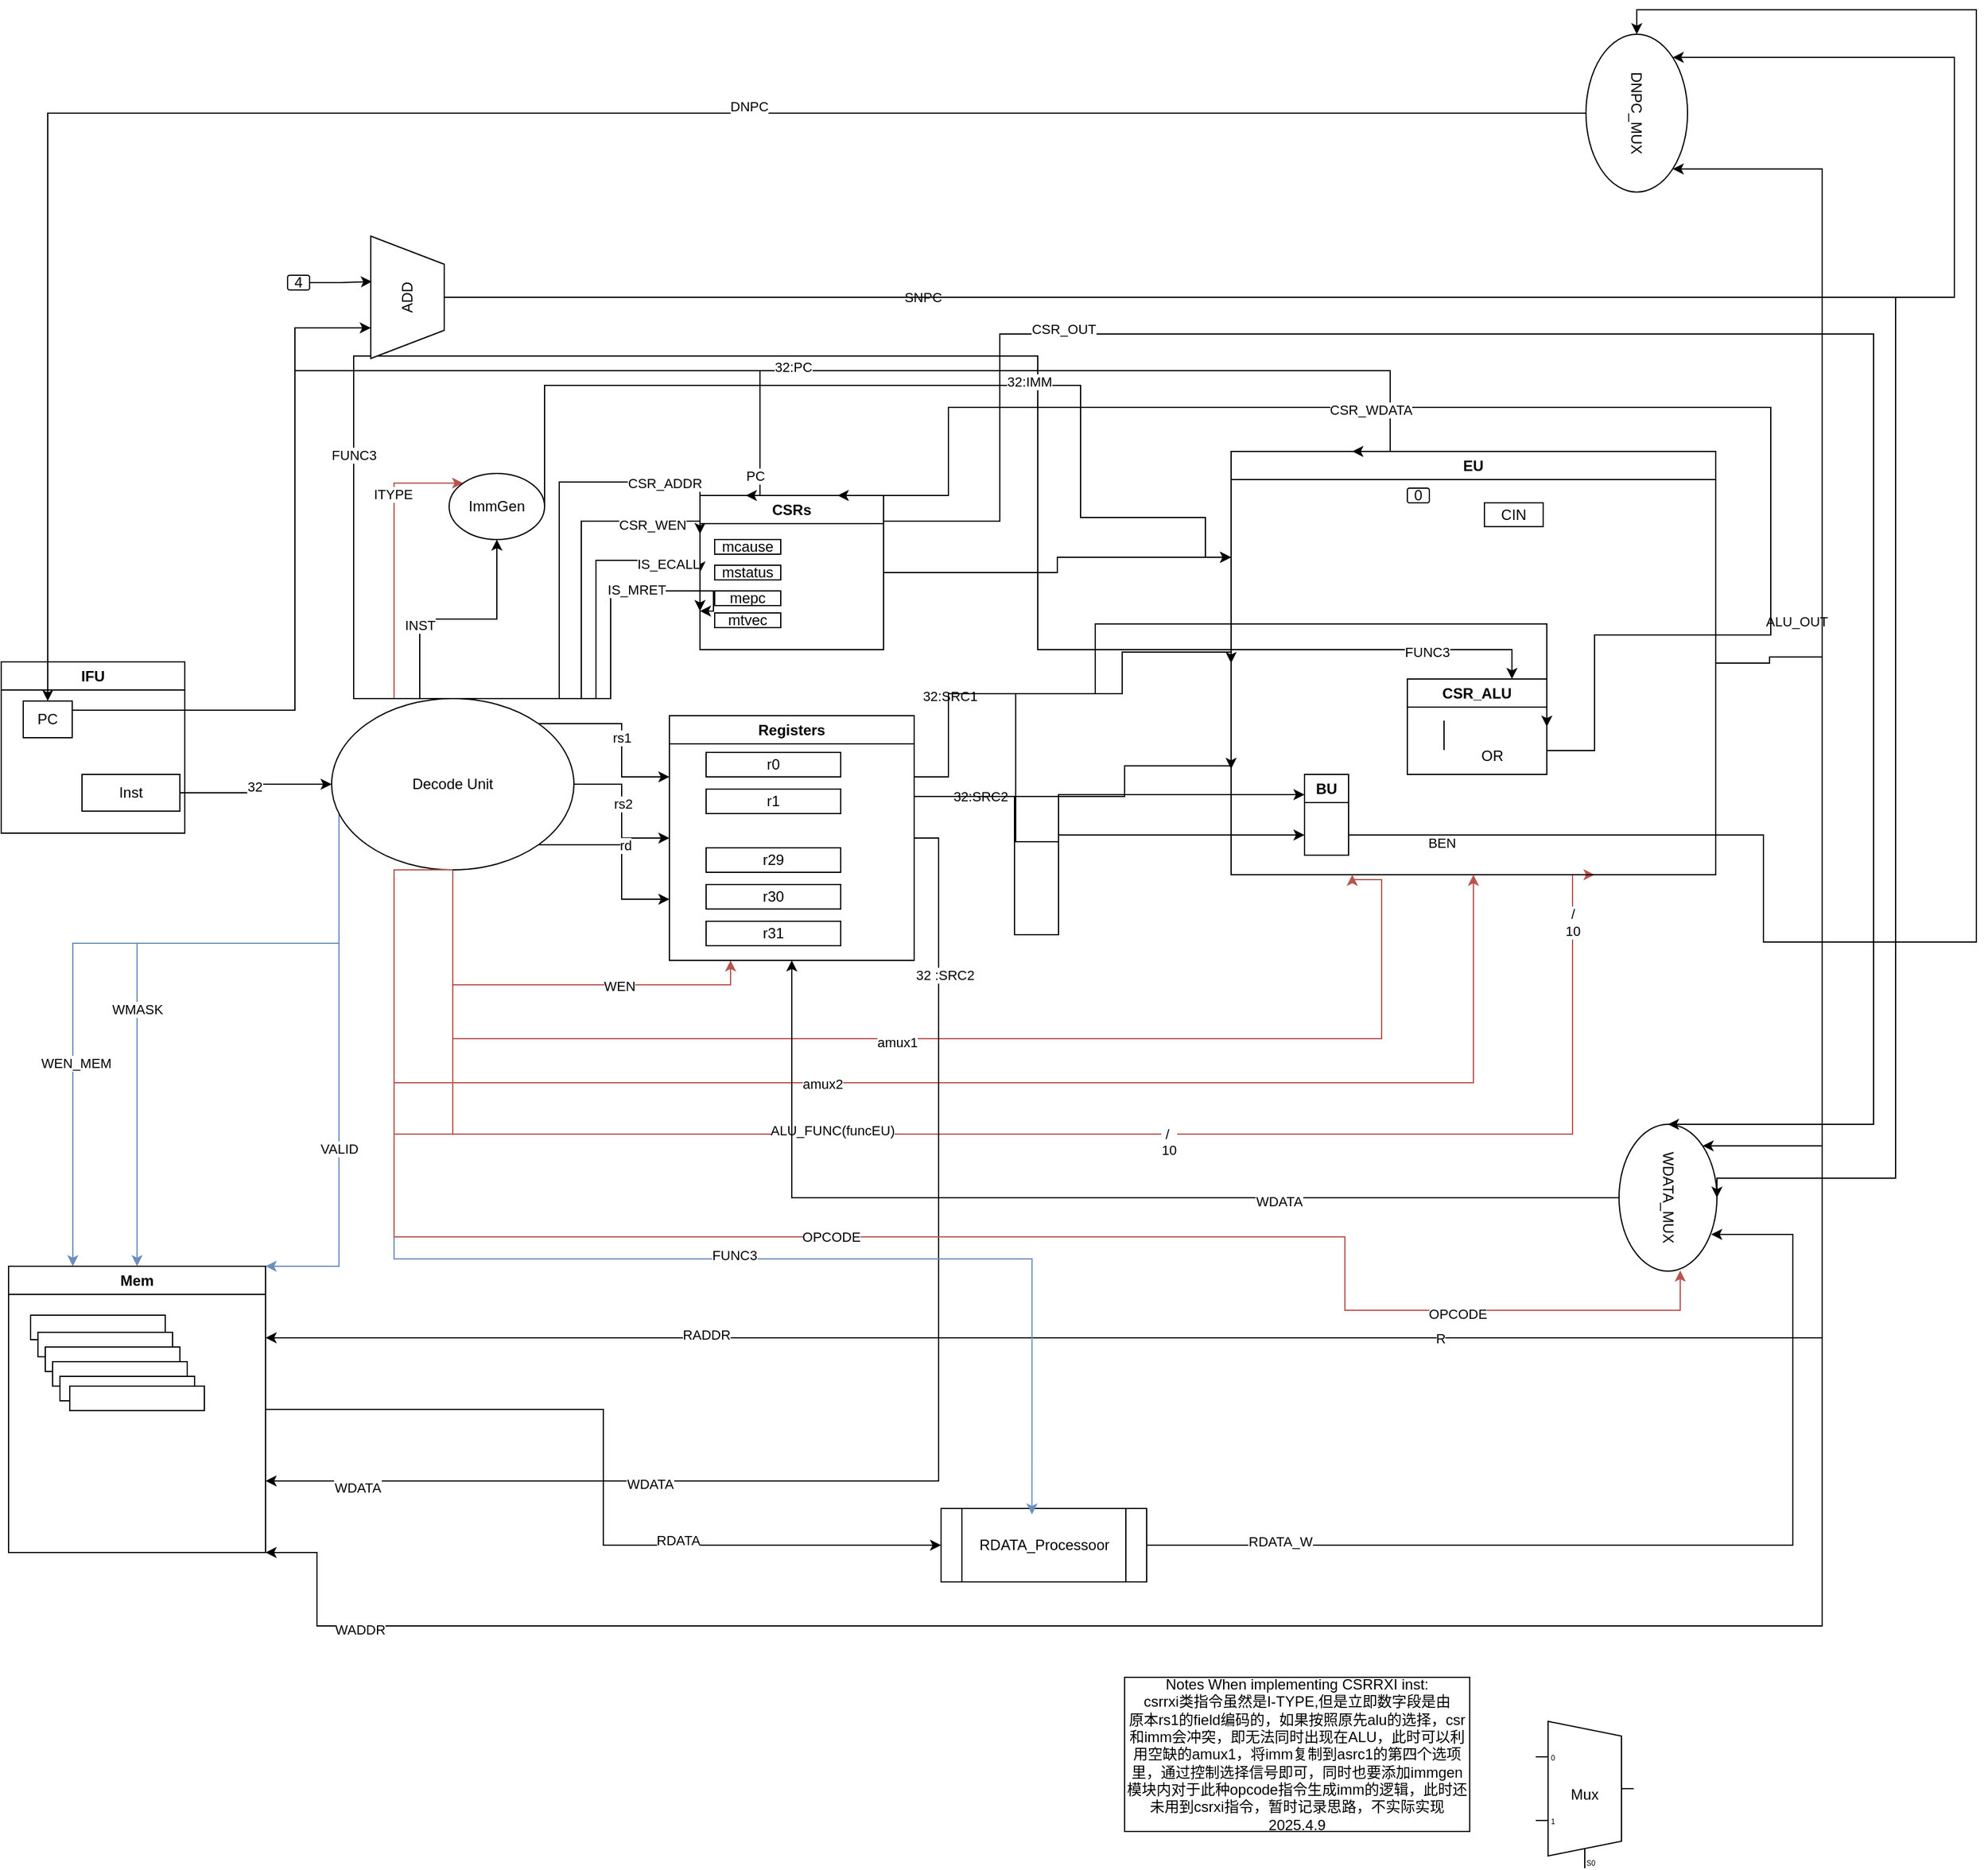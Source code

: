 <mxfile version="26.2.15" pages="3">
  <diagram name="第 1 页" id="GN0OuoiCQ_aFy3DAeqMj">
    <mxGraphModel dx="3660" dy="2675" grid="1" gridSize="6" guides="1" tooltips="1" connect="1" arrows="1" fold="1" page="1" pageScale="1" pageWidth="827" pageHeight="1169" math="0" shadow="0">
      <root>
        <mxCell id="0" />
        <mxCell id="1" parent="0" />
        <mxCell id="QfNz0zNg1munmrCPS3T4-1" value="IFU" style="swimlane;whiteSpace=wrap;html=1;" parent="1" vertex="1">
          <mxGeometry x="24" y="280" width="150" height="140" as="geometry" />
        </mxCell>
        <mxCell id="QfNz0zNg1munmrCPS3T4-2" value="PC" style="rounded=0;whiteSpace=wrap;html=1;" parent="QfNz0zNg1munmrCPS3T4-1" vertex="1">
          <mxGeometry x="18" y="32" width="40" height="30" as="geometry" />
        </mxCell>
        <mxCell id="QfNz0zNg1munmrCPS3T4-3" value="Inst" style="rounded=0;whiteSpace=wrap;html=1;" parent="QfNz0zNg1munmrCPS3T4-1" vertex="1">
          <mxGeometry x="66" y="92" width="80" height="30" as="geometry" />
        </mxCell>
        <mxCell id="okmHTZkQUsZOJ27MCKVJ-14" style="edgeStyle=orthogonalEdgeStyle;rounded=0;orthogonalLoop=1;jettySize=auto;html=1;exitX=1;exitY=0;exitDx=0;exitDy=0;entryX=0;entryY=0.25;entryDx=0;entryDy=0;" parent="1" source="QfNz0zNg1munmrCPS3T4-4" target="okmHTZkQUsZOJ27MCKVJ-3" edge="1">
          <mxGeometry relative="1" as="geometry" />
        </mxCell>
        <mxCell id="okmHTZkQUsZOJ27MCKVJ-15" value="rs1" style="edgeLabel;html=1;align=center;verticalAlign=middle;resizable=0;points=[];" parent="okmHTZkQUsZOJ27MCKVJ-14" vertex="1" connectable="0">
          <mxGeometry x="0.049" relative="1" as="geometry">
            <mxPoint as="offset" />
          </mxGeometry>
        </mxCell>
        <mxCell id="okmHTZkQUsZOJ27MCKVJ-17" style="edgeStyle=orthogonalEdgeStyle;rounded=0;orthogonalLoop=1;jettySize=auto;html=1;exitX=1;exitY=0.5;exitDx=0;exitDy=0;entryX=0;entryY=0.5;entryDx=0;entryDy=0;" parent="1" source="QfNz0zNg1munmrCPS3T4-4" target="okmHTZkQUsZOJ27MCKVJ-3" edge="1">
          <mxGeometry relative="1" as="geometry" />
        </mxCell>
        <mxCell id="okmHTZkQUsZOJ27MCKVJ-18" value="rs2" style="edgeLabel;html=1;align=center;verticalAlign=middle;resizable=0;points=[];" parent="okmHTZkQUsZOJ27MCKVJ-17" vertex="1" connectable="0">
          <mxGeometry x="-0.096" y="1" relative="1" as="geometry">
            <mxPoint as="offset" />
          </mxGeometry>
        </mxCell>
        <mxCell id="okmHTZkQUsZOJ27MCKVJ-19" style="edgeStyle=orthogonalEdgeStyle;rounded=0;orthogonalLoop=1;jettySize=auto;html=1;exitX=1;exitY=1;exitDx=0;exitDy=0;entryX=0;entryY=0.75;entryDx=0;entryDy=0;" parent="1" source="QfNz0zNg1munmrCPS3T4-4" target="okmHTZkQUsZOJ27MCKVJ-3" edge="1">
          <mxGeometry relative="1" as="geometry" />
        </mxCell>
        <mxCell id="okmHTZkQUsZOJ27MCKVJ-20" value="rd" style="edgeLabel;html=1;align=center;verticalAlign=middle;resizable=0;points=[];" parent="okmHTZkQUsZOJ27MCKVJ-19" vertex="1" connectable="0">
          <mxGeometry x="-0.1" y="3" relative="1" as="geometry">
            <mxPoint as="offset" />
          </mxGeometry>
        </mxCell>
        <mxCell id="okmHTZkQUsZOJ27MCKVJ-21" style="edgeStyle=orthogonalEdgeStyle;rounded=0;orthogonalLoop=1;jettySize=auto;html=1;exitX=0.5;exitY=1;exitDx=0;exitDy=0;entryX=0.25;entryY=1;entryDx=0;entryDy=0;fillColor=#f8cecc;strokeColor=#b85450;" parent="1" source="QfNz0zNg1munmrCPS3T4-4" target="okmHTZkQUsZOJ27MCKVJ-3" edge="1">
          <mxGeometry relative="1" as="geometry" />
        </mxCell>
        <mxCell id="okmHTZkQUsZOJ27MCKVJ-22" value="WEN" style="edgeLabel;html=1;align=center;verticalAlign=middle;resizable=0;points=[];" parent="okmHTZkQUsZOJ27MCKVJ-21" vertex="1" connectable="0">
          <mxGeometry x="0.347" y="-1" relative="1" as="geometry">
            <mxPoint as="offset" />
          </mxGeometry>
        </mxCell>
        <mxCell id="okmHTZkQUsZOJ27MCKVJ-24" style="edgeStyle=orthogonalEdgeStyle;rounded=0;orthogonalLoop=1;jettySize=auto;html=1;exitX=0.5;exitY=0;exitDx=0;exitDy=0;entryX=0;entryY=0;entryDx=0;entryDy=0;fillColor=#f8cecc;strokeColor=#b85450;" parent="1" source="QfNz0zNg1munmrCPS3T4-4" target="okmHTZkQUsZOJ27MCKVJ-23" edge="1">
          <mxGeometry relative="1" as="geometry">
            <Array as="points">
              <mxPoint x="345" y="134" />
            </Array>
          </mxGeometry>
        </mxCell>
        <mxCell id="okmHTZkQUsZOJ27MCKVJ-28" value="ITYPE" style="edgeLabel;html=1;align=center;verticalAlign=middle;resizable=0;points=[];" parent="okmHTZkQUsZOJ27MCKVJ-24" vertex="1" connectable="0">
          <mxGeometry x="0.533" y="1" relative="1" as="geometry">
            <mxPoint as="offset" />
          </mxGeometry>
        </mxCell>
        <mxCell id="okmHTZkQUsZOJ27MCKVJ-36" style="edgeStyle=orthogonalEdgeStyle;rounded=0;orthogonalLoop=1;jettySize=auto;html=1;exitX=0.5;exitY=0;exitDx=0;exitDy=0;entryX=0.5;entryY=1;entryDx=0;entryDy=0;" parent="1" source="QfNz0zNg1munmrCPS3T4-4" target="okmHTZkQUsZOJ27MCKVJ-23" edge="1">
          <mxGeometry relative="1" as="geometry">
            <Array as="points">
              <mxPoint x="366" y="310" />
              <mxPoint x="366" y="245" />
              <mxPoint x="429" y="245" />
            </Array>
          </mxGeometry>
        </mxCell>
        <mxCell id="okmHTZkQUsZOJ27MCKVJ-37" value="INST" style="edgeLabel;html=1;align=center;verticalAlign=middle;resizable=0;points=[];" parent="okmHTZkQUsZOJ27MCKVJ-36" vertex="1" connectable="0">
          <mxGeometry x="-0.203" relative="1" as="geometry">
            <mxPoint as="offset" />
          </mxGeometry>
        </mxCell>
        <mxCell id="okmHTZkQUsZOJ27MCKVJ-68" style="edgeStyle=orthogonalEdgeStyle;rounded=0;orthogonalLoop=1;jettySize=auto;html=1;exitX=0.5;exitY=1;exitDx=0;exitDy=0;entryX=0.25;entryY=1;entryDx=0;entryDy=0;fillColor=#f8cecc;strokeColor=#b85450;" parent="1" source="QfNz0zNg1munmrCPS3T4-4" target="okmHTZkQUsZOJ27MCKVJ-55" edge="1">
          <mxGeometry relative="1" as="geometry">
            <Array as="points">
              <mxPoint x="393" y="588" />
              <mxPoint x="1152" y="588" />
              <mxPoint x="1152" y="458" />
            </Array>
          </mxGeometry>
        </mxCell>
        <mxCell id="okmHTZkQUsZOJ27MCKVJ-69" value="amux1" style="edgeLabel;html=1;align=center;verticalAlign=middle;resizable=0;points=[];" parent="okmHTZkQUsZOJ27MCKVJ-68" vertex="1" connectable="0">
          <mxGeometry x="-0.051" y="-3" relative="1" as="geometry">
            <mxPoint as="offset" />
          </mxGeometry>
        </mxCell>
        <mxCell id="okmHTZkQUsZOJ27MCKVJ-70" style="edgeStyle=orthogonalEdgeStyle;rounded=0;orthogonalLoop=1;jettySize=auto;html=1;exitX=0.5;exitY=1;exitDx=0;exitDy=0;entryX=0.5;entryY=1;entryDx=0;entryDy=0;fillColor=#f8cecc;strokeColor=#b85450;" parent="1" source="QfNz0zNg1munmrCPS3T4-4" target="okmHTZkQUsZOJ27MCKVJ-55" edge="1">
          <mxGeometry relative="1" as="geometry">
            <Array as="points">
              <mxPoint x="345" y="624" />
              <mxPoint x="1188" y="624" />
            </Array>
          </mxGeometry>
        </mxCell>
        <mxCell id="okmHTZkQUsZOJ27MCKVJ-71" value="amux2" style="edgeLabel;html=1;align=center;verticalAlign=middle;resizable=0;points=[];" parent="okmHTZkQUsZOJ27MCKVJ-70" vertex="1" connectable="0">
          <mxGeometry x="-0.103" y="-1" relative="1" as="geometry">
            <mxPoint as="offset" />
          </mxGeometry>
        </mxCell>
        <mxCell id="okmHTZkQUsZOJ27MCKVJ-72" style="edgeStyle=orthogonalEdgeStyle;rounded=0;orthogonalLoop=1;jettySize=auto;html=1;exitX=0.5;exitY=1;exitDx=0;exitDy=0;entryX=0.75;entryY=1;entryDx=0;entryDy=0;fillColor=#f8cecc;strokeColor=#b85450;" parent="1" source="QfNz0zNg1munmrCPS3T4-4" target="okmHTZkQUsZOJ27MCKVJ-55" edge="1">
          <mxGeometry relative="1" as="geometry">
            <Array as="points">
              <mxPoint x="345" y="666" />
              <mxPoint x="1308" y="666" />
              <mxPoint x="1308" y="522" />
            </Array>
          </mxGeometry>
        </mxCell>
        <mxCell id="okmHTZkQUsZOJ27MCKVJ-73" value="ALU_FUNC(funcEU)" style="edgeLabel;html=1;align=center;verticalAlign=middle;resizable=0;points=[];" parent="okmHTZkQUsZOJ27MCKVJ-72" vertex="1" connectable="0">
          <mxGeometry x="-0.146" y="3" relative="1" as="geometry">
            <mxPoint as="offset" />
          </mxGeometry>
        </mxCell>
        <mxCell id="NxT8GjLPibBNo7u_6rK7-3" value="/&lt;div&gt;10&lt;/div&gt;" style="edgeLabel;html=1;align=center;verticalAlign=middle;resizable=0;points=[];" parent="okmHTZkQUsZOJ27MCKVJ-72" vertex="1" connectable="0">
          <mxGeometry x="0.922" relative="1" as="geometry">
            <mxPoint as="offset" />
          </mxGeometry>
        </mxCell>
        <mxCell id="NxT8GjLPibBNo7u_6rK7-4" value="&lt;div&gt;&lt;br&gt;&lt;/div&gt;/&amp;nbsp;&lt;div&gt;&lt;span style=&quot;background-color: light-dark(#ffffff, var(--ge-dark-color, #121212)); color: light-dark(rgb(0, 0, 0), rgb(255, 255, 255));&quot;&gt;10&lt;/span&gt;&lt;/div&gt;" style="edgeLabel;html=1;align=center;verticalAlign=middle;resizable=0;points=[];" parent="okmHTZkQUsZOJ27MCKVJ-72" vertex="1" connectable="0">
          <mxGeometry x="0.231" relative="1" as="geometry">
            <mxPoint as="offset" />
          </mxGeometry>
        </mxCell>
        <mxCell id="Ti2YVI1qTN8rpE1r6u0E-8" style="edgeStyle=orthogonalEdgeStyle;rounded=0;orthogonalLoop=1;jettySize=auto;html=1;exitX=0;exitY=1;exitDx=0;exitDy=0;entryX=1;entryY=0;entryDx=0;entryDy=0;fillColor=#dae8fc;strokeColor=#6c8ebf;" parent="1" source="QfNz0zNg1munmrCPS3T4-4" target="QfNz0zNg1munmrCPS3T4-6" edge="1">
          <mxGeometry relative="1" as="geometry">
            <Array as="points">
              <mxPoint x="300" y="378" />
              <mxPoint x="300" y="774" />
            </Array>
          </mxGeometry>
        </mxCell>
        <mxCell id="Ti2YVI1qTN8rpE1r6u0E-9" value="VALID" style="edgeLabel;html=1;align=center;verticalAlign=middle;resizable=0;points=[];" parent="Ti2YVI1qTN8rpE1r6u0E-8" vertex="1" connectable="0">
          <mxGeometry x="0.412" relative="1" as="geometry">
            <mxPoint as="offset" />
          </mxGeometry>
        </mxCell>
        <mxCell id="qV29otO5K_HGeIdJb2Ts-5" style="edgeStyle=orthogonalEdgeStyle;rounded=0;orthogonalLoop=1;jettySize=auto;html=1;exitX=0.5;exitY=1;exitDx=0;exitDy=0;entryX=0.5;entryY=0;entryDx=0;entryDy=0;fillColor=#dae8fc;strokeColor=#6c8ebf;" parent="1" source="QfNz0zNg1munmrCPS3T4-4" target="QfNz0zNg1munmrCPS3T4-6" edge="1">
          <mxGeometry relative="1" as="geometry">
            <Array as="points">
              <mxPoint x="300" y="390" />
              <mxPoint x="300" y="510" />
              <mxPoint x="135" y="510" />
            </Array>
          </mxGeometry>
        </mxCell>
        <mxCell id="qV29otO5K_HGeIdJb2Ts-18" value="WMASK" style="edgeLabel;html=1;align=center;verticalAlign=middle;resizable=0;points=[];" parent="qV29otO5K_HGeIdJb2Ts-5" vertex="1" connectable="0">
          <mxGeometry x="0.4" relative="1" as="geometry">
            <mxPoint as="offset" />
          </mxGeometry>
        </mxCell>
        <mxCell id="qV29otO5K_HGeIdJb2Ts-17" style="edgeStyle=orthogonalEdgeStyle;rounded=0;orthogonalLoop=1;jettySize=auto;html=1;exitX=0.5;exitY=1;exitDx=0;exitDy=0;entryX=0.25;entryY=0;entryDx=0;entryDy=0;fillColor=#dae8fc;strokeColor=#6c8ebf;" parent="1" source="QfNz0zNg1munmrCPS3T4-4" target="QfNz0zNg1munmrCPS3T4-6" edge="1">
          <mxGeometry relative="1" as="geometry">
            <Array as="points">
              <mxPoint x="300" y="390" />
              <mxPoint x="300" y="510" />
              <mxPoint x="83" y="510" />
            </Array>
          </mxGeometry>
        </mxCell>
        <mxCell id="qV29otO5K_HGeIdJb2Ts-19" value="WEN_MEM" style="edgeLabel;html=1;align=center;verticalAlign=middle;resizable=0;points=[];" parent="qV29otO5K_HGeIdJb2Ts-17" vertex="1" connectable="0">
          <mxGeometry x="0.471" y="2" relative="1" as="geometry">
            <mxPoint y="33" as="offset" />
          </mxGeometry>
        </mxCell>
        <mxCell id="9cll6fbliaSuADbAP-D9-22" style="edgeStyle=orthogonalEdgeStyle;rounded=0;orthogonalLoop=1;jettySize=auto;html=1;exitX=0.5;exitY=0;exitDx=0;exitDy=0;entryX=0;entryY=0.25;entryDx=0;entryDy=0;" parent="1" source="QfNz0zNg1munmrCPS3T4-4" target="9cll6fbliaSuADbAP-D9-1" edge="1">
          <mxGeometry relative="1" as="geometry">
            <Array as="points">
              <mxPoint x="480" y="310" />
              <mxPoint x="480" y="133" />
            </Array>
          </mxGeometry>
        </mxCell>
        <mxCell id="9cll6fbliaSuADbAP-D9-23" value="CSR_ADDR" style="edgeLabel;html=1;align=center;verticalAlign=middle;resizable=0;points=[];" parent="9cll6fbliaSuADbAP-D9-22" vertex="1" connectable="0">
          <mxGeometry x="0.658" y="-1" relative="1" as="geometry">
            <mxPoint as="offset" />
          </mxGeometry>
        </mxCell>
        <mxCell id="9cll6fbliaSuADbAP-D9-26" style="edgeStyle=orthogonalEdgeStyle;rounded=0;orthogonalLoop=1;jettySize=auto;html=1;exitX=0.5;exitY=0;exitDx=0;exitDy=0;entryX=0;entryY=0.5;entryDx=0;entryDy=0;" parent="1" source="QfNz0zNg1munmrCPS3T4-4" target="9cll6fbliaSuADbAP-D9-1" edge="1">
          <mxGeometry relative="1" as="geometry">
            <Array as="points">
              <mxPoint x="498" y="310" />
              <mxPoint x="498" y="165" />
            </Array>
          </mxGeometry>
        </mxCell>
        <mxCell id="9cll6fbliaSuADbAP-D9-27" value="CSR_WEN" style="edgeLabel;html=1;align=center;verticalAlign=middle;resizable=0;points=[];" parent="9cll6fbliaSuADbAP-D9-26" vertex="1" connectable="0">
          <mxGeometry x="0.584" y="-3" relative="1" as="geometry">
            <mxPoint as="offset" />
          </mxGeometry>
        </mxCell>
        <mxCell id="9cll6fbliaSuADbAP-D9-39" style="edgeStyle=orthogonalEdgeStyle;rounded=0;orthogonalLoop=1;jettySize=auto;html=1;exitX=0.5;exitY=0;exitDx=0;exitDy=0;entryX=0.75;entryY=0;entryDx=0;entryDy=0;" parent="1" source="QfNz0zNg1munmrCPS3T4-4" target="9cll6fbliaSuADbAP-D9-31" edge="1">
          <mxGeometry relative="1" as="geometry">
            <Array as="points">
              <mxPoint x="312" y="310" />
              <mxPoint x="312" y="30" />
              <mxPoint x="871" y="30" />
              <mxPoint x="871" y="270" />
              <mxPoint x="1259" y="270" />
            </Array>
          </mxGeometry>
        </mxCell>
        <mxCell id="9cll6fbliaSuADbAP-D9-40" value="FUNC3" style="edgeLabel;html=1;align=center;verticalAlign=middle;resizable=0;points=[];" parent="9cll6fbliaSuADbAP-D9-39" vertex="1" connectable="0">
          <mxGeometry x="-0.643" relative="1" as="geometry">
            <mxPoint as="offset" />
          </mxGeometry>
        </mxCell>
        <mxCell id="9cll6fbliaSuADbAP-D9-41" value="FUNC3" style="edgeLabel;html=1;align=center;verticalAlign=middle;resizable=0;points=[];" parent="9cll6fbliaSuADbAP-D9-39" vertex="1" connectable="0">
          <mxGeometry x="0.881" y="-2" relative="1" as="geometry">
            <mxPoint as="offset" />
          </mxGeometry>
        </mxCell>
        <mxCell id="H7sy_y6jiJ_chL737B_F-2" style="edgeStyle=orthogonalEdgeStyle;rounded=0;orthogonalLoop=1;jettySize=auto;html=1;exitX=0.5;exitY=0;exitDx=0;exitDy=0;entryX=0;entryY=0.75;entryDx=0;entryDy=0;" parent="1" source="QfNz0zNg1munmrCPS3T4-4" target="9cll6fbliaSuADbAP-D9-1" edge="1">
          <mxGeometry relative="1" as="geometry">
            <Array as="points">
              <mxPoint x="510" y="310" />
              <mxPoint x="510" y="197" />
            </Array>
          </mxGeometry>
        </mxCell>
        <mxCell id="H7sy_y6jiJ_chL737B_F-3" value="IS_ECALL" style="edgeLabel;html=1;align=center;verticalAlign=middle;resizable=0;points=[];" parent="H7sy_y6jiJ_chL737B_F-2" vertex="1" connectable="0">
          <mxGeometry x="0.62" y="-3" relative="1" as="geometry">
            <mxPoint as="offset" />
          </mxGeometry>
        </mxCell>
        <mxCell id="H7sy_y6jiJ_chL737B_F-4" style="edgeStyle=orthogonalEdgeStyle;rounded=0;orthogonalLoop=1;jettySize=auto;html=1;exitX=0.5;exitY=0;exitDx=0;exitDy=0;entryX=0;entryY=0.75;entryDx=0;entryDy=0;" parent="1" source="QfNz0zNg1munmrCPS3T4-4" target="9cll6fbliaSuADbAP-D9-1" edge="1">
          <mxGeometry relative="1" as="geometry">
            <Array as="points">
              <mxPoint x="522" y="310" />
              <mxPoint x="522" y="222" />
              <mxPoint x="606" y="222" />
            </Array>
          </mxGeometry>
        </mxCell>
        <mxCell id="H7sy_y6jiJ_chL737B_F-5" value="IS_MRET" style="edgeLabel;html=1;align=center;verticalAlign=middle;resizable=0;points=[];" parent="H7sy_y6jiJ_chL737B_F-4" vertex="1" connectable="0">
          <mxGeometry x="0.449" y="1" relative="1" as="geometry">
            <mxPoint as="offset" />
          </mxGeometry>
        </mxCell>
        <mxCell id="QfNz0zNg1munmrCPS3T4-4" value="Decode Unit" style="ellipse;whiteSpace=wrap;html=1;" parent="1" vertex="1">
          <mxGeometry x="294" y="310" width="198" height="140" as="geometry" />
        </mxCell>
        <mxCell id="QfNz0zNg1munmrCPS3T4-5" style="edgeStyle=orthogonalEdgeStyle;rounded=0;orthogonalLoop=1;jettySize=auto;html=1;exitX=1;exitY=0.5;exitDx=0;exitDy=0;entryX=0;entryY=0.5;entryDx=0;entryDy=0;" parent="1" source="QfNz0zNg1munmrCPS3T4-3" target="QfNz0zNg1munmrCPS3T4-4" edge="1">
          <mxGeometry relative="1" as="geometry" />
        </mxCell>
        <mxCell id="QfNz0zNg1munmrCPS3T4-13" value="32" style="edgeLabel;html=1;align=center;verticalAlign=middle;resizable=0;points=[];" parent="QfNz0zNg1munmrCPS3T4-5" vertex="1" connectable="0">
          <mxGeometry x="0.032" y="1" relative="1" as="geometry">
            <mxPoint as="offset" />
          </mxGeometry>
        </mxCell>
        <mxCell id="Ti2YVI1qTN8rpE1r6u0E-30" style="edgeStyle=orthogonalEdgeStyle;rounded=0;orthogonalLoop=1;jettySize=auto;html=1;exitX=1;exitY=0.5;exitDx=0;exitDy=0;entryX=0;entryY=0.5;entryDx=0;entryDy=0;" parent="1" source="QfNz0zNg1munmrCPS3T4-6" target="Ti2YVI1qTN8rpE1r6u0E-31" edge="1">
          <mxGeometry relative="1" as="geometry">
            <mxPoint x="726" y="1014" as="targetPoint" />
          </mxGeometry>
        </mxCell>
        <mxCell id="Ti2YVI1qTN8rpE1r6u0E-35" value="RDATA" style="edgeLabel;html=1;align=center;verticalAlign=middle;resizable=0;points=[];" parent="Ti2YVI1qTN8rpE1r6u0E-30" vertex="1" connectable="0">
          <mxGeometry x="0.351" y="4" relative="1" as="geometry">
            <mxPoint as="offset" />
          </mxGeometry>
        </mxCell>
        <mxCell id="okmHTZkQUsZOJ27MCKVJ-60" style="edgeStyle=orthogonalEdgeStyle;rounded=0;orthogonalLoop=1;jettySize=auto;html=1;exitX=1;exitY=0.25;exitDx=0;exitDy=0;entryX=0;entryY=0.5;entryDx=0;entryDy=0;" parent="1" source="okmHTZkQUsZOJ27MCKVJ-3" target="okmHTZkQUsZOJ27MCKVJ-55" edge="1">
          <mxGeometry relative="1" as="geometry">
            <Array as="points">
              <mxPoint x="798" y="374" />
              <mxPoint x="798" y="306" />
              <mxPoint x="940" y="306" />
              <mxPoint x="940" y="272" />
            </Array>
          </mxGeometry>
        </mxCell>
        <mxCell id="okmHTZkQUsZOJ27MCKVJ-61" value="32:SRC1" style="edgeLabel;html=1;align=center;verticalAlign=middle;resizable=0;points=[];" parent="okmHTZkQUsZOJ27MCKVJ-60" vertex="1" connectable="0">
          <mxGeometry x="-0.242" y="-2" relative="1" as="geometry">
            <mxPoint x="-43" as="offset" />
          </mxGeometry>
        </mxCell>
        <mxCell id="QfNz0zNg1munmrCPS3T4-6" value="Mem" style="swimlane;whiteSpace=wrap;html=1;" parent="1" vertex="1">
          <mxGeometry x="30" y="774" width="210" height="234" as="geometry" />
        </mxCell>
        <mxCell id="QfNz0zNg1munmrCPS3T4-9" value="" style="rounded=0;whiteSpace=wrap;html=1;" parent="QfNz0zNg1munmrCPS3T4-6" vertex="1">
          <mxGeometry x="18" y="40" width="110" height="20" as="geometry" />
        </mxCell>
        <mxCell id="QfNz0zNg1munmrCPS3T4-12" value="" style="rounded=0;whiteSpace=wrap;html=1;" parent="QfNz0zNg1munmrCPS3T4-6" vertex="1">
          <mxGeometry x="24" y="54" width="110" height="20" as="geometry" />
        </mxCell>
        <mxCell id="QfNz0zNg1munmrCPS3T4-11" value="" style="rounded=0;whiteSpace=wrap;html=1;" parent="QfNz0zNg1munmrCPS3T4-6" vertex="1">
          <mxGeometry x="30" y="66" width="110" height="20" as="geometry" />
        </mxCell>
        <mxCell id="QfNz0zNg1munmrCPS3T4-10" value="" style="rounded=0;whiteSpace=wrap;html=1;" parent="QfNz0zNg1munmrCPS3T4-6" vertex="1">
          <mxGeometry x="36" y="78" width="110" height="20" as="geometry" />
        </mxCell>
        <mxCell id="GM876s0CP7mvwdo5eite-3" value="" style="rounded=0;whiteSpace=wrap;html=1;" parent="QfNz0zNg1munmrCPS3T4-6" vertex="1">
          <mxGeometry x="42" y="90" width="110" height="20" as="geometry" />
        </mxCell>
        <mxCell id="GM876s0CP7mvwdo5eite-5" value="" style="rounded=0;whiteSpace=wrap;html=1;" parent="QfNz0zNg1munmrCPS3T4-6" vertex="1">
          <mxGeometry x="50" y="98" width="110" height="20" as="geometry" />
        </mxCell>
        <mxCell id="okmHTZkQUsZOJ27MCKVJ-62" style="edgeStyle=orthogonalEdgeStyle;rounded=0;orthogonalLoop=1;jettySize=auto;html=1;exitX=1;exitY=0.5;exitDx=0;exitDy=0;entryX=0;entryY=0.75;entryDx=0;entryDy=0;" parent="1" source="okmHTZkQUsZOJ27MCKVJ-3" target="okmHTZkQUsZOJ27MCKVJ-55" edge="1">
          <mxGeometry relative="1" as="geometry">
            <Array as="points">
              <mxPoint x="770" y="390" />
              <mxPoint x="942" y="390" />
              <mxPoint x="942" y="365" />
            </Array>
          </mxGeometry>
        </mxCell>
        <mxCell id="okmHTZkQUsZOJ27MCKVJ-63" value="32:SRC2" style="edgeLabel;html=1;align=center;verticalAlign=middle;resizable=0;points=[];" parent="okmHTZkQUsZOJ27MCKVJ-62" vertex="1" connectable="0">
          <mxGeometry x="-0.404" y="-2" relative="1" as="geometry">
            <mxPoint x="-8" y="-2" as="offset" />
          </mxGeometry>
        </mxCell>
        <mxCell id="qV29otO5K_HGeIdJb2Ts-6" style="edgeStyle=orthogonalEdgeStyle;rounded=0;orthogonalLoop=1;jettySize=auto;html=1;exitX=1;exitY=0.5;exitDx=0;exitDy=0;entryX=1;entryY=0.75;entryDx=0;entryDy=0;" parent="1" source="okmHTZkQUsZOJ27MCKVJ-3" target="QfNz0zNg1munmrCPS3T4-6" edge="1">
          <mxGeometry relative="1" as="geometry" />
        </mxCell>
        <mxCell id="qV29otO5K_HGeIdJb2Ts-7" value="32 :SRC2" style="edgeLabel;html=1;align=center;verticalAlign=middle;resizable=0;points=[];" parent="qV29otO5K_HGeIdJb2Ts-6" vertex="1" connectable="0">
          <mxGeometry x="-0.761" y="5" relative="1" as="geometry">
            <mxPoint y="1" as="offset" />
          </mxGeometry>
        </mxCell>
        <mxCell id="qV29otO5K_HGeIdJb2Ts-9" value="WDATA" style="edgeLabel;html=1;align=center;verticalAlign=middle;resizable=0;points=[];" parent="qV29otO5K_HGeIdJb2Ts-6" vertex="1" connectable="0">
          <mxGeometry x="0.428" y="2" relative="1" as="geometry">
            <mxPoint as="offset" />
          </mxGeometry>
        </mxCell>
        <mxCell id="qV29otO5K_HGeIdJb2Ts-13" value="WDATA" style="edgeLabel;html=1;align=center;verticalAlign=middle;resizable=0;points=[];" parent="qV29otO5K_HGeIdJb2Ts-6" vertex="1" connectable="0">
          <mxGeometry x="0.863" y="5" relative="1" as="geometry">
            <mxPoint as="offset" />
          </mxGeometry>
        </mxCell>
        <mxCell id="OniWzM64O7vk54lig_28-8" style="edgeStyle=orthogonalEdgeStyle;rounded=0;orthogonalLoop=1;jettySize=auto;html=1;exitX=1;exitY=0.25;exitDx=0;exitDy=0;entryX=0;entryY=0.25;entryDx=0;entryDy=0;" parent="1" source="okmHTZkQUsZOJ27MCKVJ-3" target="OniWzM64O7vk54lig_28-6" edge="1">
          <mxGeometry relative="1" as="geometry">
            <Array as="points">
              <mxPoint x="798" y="374" />
              <mxPoint x="798" y="306" />
              <mxPoint x="853" y="306" />
              <mxPoint x="853" y="427" />
              <mxPoint x="888" y="427" />
            </Array>
          </mxGeometry>
        </mxCell>
        <mxCell id="OniWzM64O7vk54lig_28-9" style="edgeStyle=orthogonalEdgeStyle;rounded=0;orthogonalLoop=1;jettySize=auto;html=1;exitX=1;exitY=0.5;exitDx=0;exitDy=0;entryX=0;entryY=0.75;entryDx=0;entryDy=0;" parent="1" source="okmHTZkQUsZOJ27MCKVJ-3" target="OniWzM64O7vk54lig_28-6" edge="1">
          <mxGeometry relative="1" as="geometry">
            <Array as="points">
              <mxPoint x="770" y="390" />
              <mxPoint x="852" y="390" />
              <mxPoint x="852" y="503" />
              <mxPoint x="888" y="503" />
            </Array>
          </mxGeometry>
        </mxCell>
        <mxCell id="9cll6fbliaSuADbAP-D9-34" style="edgeStyle=orthogonalEdgeStyle;rounded=0;orthogonalLoop=1;jettySize=auto;html=1;exitX=1;exitY=0.25;exitDx=0;exitDy=0;entryX=1;entryY=0.5;entryDx=0;entryDy=0;" parent="1" source="okmHTZkQUsZOJ27MCKVJ-3" target="9cll6fbliaSuADbAP-D9-31" edge="1">
          <mxGeometry relative="1" as="geometry">
            <Array as="points">
              <mxPoint x="798" y="374" />
              <mxPoint x="798" y="306" />
              <mxPoint x="918" y="306" />
              <mxPoint x="918" y="249" />
            </Array>
          </mxGeometry>
        </mxCell>
        <mxCell id="okmHTZkQUsZOJ27MCKVJ-3" value="Registers" style="swimlane;whiteSpace=wrap;html=1;" parent="1" vertex="1">
          <mxGeometry x="570" y="324" width="200" height="200" as="geometry" />
        </mxCell>
        <mxCell id="okmHTZkQUsZOJ27MCKVJ-4" value="r0" style="rounded=0;whiteSpace=wrap;html=1;" parent="okmHTZkQUsZOJ27MCKVJ-3" vertex="1">
          <mxGeometry x="30" y="30" width="110" height="20" as="geometry" />
        </mxCell>
        <mxCell id="okmHTZkQUsZOJ27MCKVJ-9" value="r31" style="rounded=0;whiteSpace=wrap;html=1;" parent="okmHTZkQUsZOJ27MCKVJ-3" vertex="1">
          <mxGeometry x="30" y="168" width="110" height="20" as="geometry" />
        </mxCell>
        <mxCell id="okmHTZkQUsZOJ27MCKVJ-8" value="r30" style="rounded=0;whiteSpace=wrap;html=1;" parent="okmHTZkQUsZOJ27MCKVJ-3" vertex="1">
          <mxGeometry x="30" y="138" width="110" height="20" as="geometry" />
        </mxCell>
        <mxCell id="okmHTZkQUsZOJ27MCKVJ-7" value="r29" style="rounded=0;whiteSpace=wrap;html=1;" parent="okmHTZkQUsZOJ27MCKVJ-3" vertex="1">
          <mxGeometry x="30" y="108" width="110" height="20" as="geometry" />
        </mxCell>
        <mxCell id="okmHTZkQUsZOJ27MCKVJ-6" value="r1" style="rounded=0;whiteSpace=wrap;html=1;" parent="okmHTZkQUsZOJ27MCKVJ-3" vertex="1">
          <mxGeometry x="30" y="60" width="110" height="20" as="geometry" />
        </mxCell>
        <mxCell id="okmHTZkQUsZOJ27MCKVJ-58" style="edgeStyle=orthogonalEdgeStyle;rounded=0;orthogonalLoop=1;jettySize=auto;html=1;exitX=1;exitY=0.5;exitDx=0;exitDy=0;entryX=0;entryY=0.25;entryDx=0;entryDy=0;" parent="1" source="okmHTZkQUsZOJ27MCKVJ-23" target="okmHTZkQUsZOJ27MCKVJ-55" edge="1">
          <mxGeometry relative="1" as="geometry">
            <Array as="points">
              <mxPoint x="468" y="54" />
              <mxPoint x="906" y="54" />
              <mxPoint x="906" y="162" />
              <mxPoint x="1008" y="162" />
              <mxPoint x="1008" y="195" />
            </Array>
          </mxGeometry>
        </mxCell>
        <mxCell id="okmHTZkQUsZOJ27MCKVJ-59" value="32:IMM" style="edgeLabel;html=1;align=center;verticalAlign=middle;resizable=0;points=[];" parent="okmHTZkQUsZOJ27MCKVJ-58" vertex="1" connectable="0">
          <mxGeometry x="0.235" y="3" relative="1" as="geometry">
            <mxPoint as="offset" />
          </mxGeometry>
        </mxCell>
        <mxCell id="okmHTZkQUsZOJ27MCKVJ-23" value="ImmGen" style="ellipse;whiteSpace=wrap;html=1;" parent="1" vertex="1">
          <mxGeometry x="390" y="126" width="78" height="54" as="geometry" />
        </mxCell>
        <mxCell id="okmHTZkQUsZOJ27MCKVJ-75" style="edgeStyle=orthogonalEdgeStyle;rounded=0;orthogonalLoop=1;jettySize=auto;html=1;exitX=1;exitY=0.5;exitDx=0;exitDy=0;entryX=0;entryY=0;entryDx=0;entryDy=0;" parent="1" source="okmHTZkQUsZOJ27MCKVJ-55" target="okmHTZkQUsZOJ27MCKVJ-74" edge="1">
          <mxGeometry relative="1" as="geometry">
            <Array as="points">
              <mxPoint x="1469" y="276" />
              <mxPoint x="1512" y="276" />
              <mxPoint x="1512" y="676" />
            </Array>
          </mxGeometry>
        </mxCell>
        <mxCell id="okmHTZkQUsZOJ27MCKVJ-76" value="ALU_OUT" style="edgeLabel;html=1;align=center;verticalAlign=middle;resizable=0;points=[];" parent="okmHTZkQUsZOJ27MCKVJ-75" vertex="1" connectable="0">
          <mxGeometry x="-0.717" y="1" relative="1" as="geometry">
            <mxPoint x="-13" y="-28" as="offset" />
          </mxGeometry>
        </mxCell>
        <mxCell id="okmHTZkQUsZOJ27MCKVJ-91" style="edgeStyle=orthogonalEdgeStyle;rounded=0;orthogonalLoop=1;jettySize=auto;html=1;exitX=1;exitY=0.5;exitDx=0;exitDy=0;entryX=1;entryY=0;entryDx=0;entryDy=0;" parent="1" source="okmHTZkQUsZOJ27MCKVJ-55" target="okmHTZkQUsZOJ27MCKVJ-40" edge="1">
          <mxGeometry relative="1" as="geometry">
            <Array as="points">
              <mxPoint x="1469" y="276" />
              <mxPoint x="1512" y="276" />
              <mxPoint x="1512" y="-123" />
            </Array>
          </mxGeometry>
        </mxCell>
        <mxCell id="Ti2YVI1qTN8rpE1r6u0E-4" value="R" style="edgeStyle=orthogonalEdgeStyle;rounded=0;orthogonalLoop=1;jettySize=auto;html=1;exitX=1;exitY=0.5;exitDx=0;exitDy=0;entryX=1;entryY=0.25;entryDx=0;entryDy=0;" parent="1" source="okmHTZkQUsZOJ27MCKVJ-55" target="QfNz0zNg1munmrCPS3T4-6" edge="1">
          <mxGeometry relative="1" as="geometry">
            <mxPoint x="1512" y="900" as="targetPoint" />
            <Array as="points">
              <mxPoint x="1469" y="276" />
              <mxPoint x="1512" y="276" />
              <mxPoint x="1512" y="833" />
            </Array>
          </mxGeometry>
        </mxCell>
        <mxCell id="Ti2YVI1qTN8rpE1r6u0E-5" value="RADDR" style="edgeLabel;html=1;align=center;verticalAlign=middle;resizable=0;points=[];" parent="Ti2YVI1qTN8rpE1r6u0E-4" vertex="1" connectable="0">
          <mxGeometry x="0.626" y="-3" relative="1" as="geometry">
            <mxPoint x="1" as="offset" />
          </mxGeometry>
        </mxCell>
        <mxCell id="qV29otO5K_HGeIdJb2Ts-11" style="edgeStyle=orthogonalEdgeStyle;rounded=0;orthogonalLoop=1;jettySize=auto;html=1;exitX=1;exitY=0.5;exitDx=0;exitDy=0;entryX=1;entryY=1;entryDx=0;entryDy=0;" parent="1" source="okmHTZkQUsZOJ27MCKVJ-55" target="QfNz0zNg1munmrCPS3T4-6" edge="1">
          <mxGeometry relative="1" as="geometry">
            <Array as="points">
              <mxPoint x="1469" y="276" />
              <mxPoint x="1512" y="276" />
              <mxPoint x="1512" y="1068" />
              <mxPoint x="282" y="1068" />
              <mxPoint x="282" y="1008" />
            </Array>
          </mxGeometry>
        </mxCell>
        <mxCell id="qV29otO5K_HGeIdJb2Ts-15" value="WADDR" style="edgeLabel;html=1;align=center;verticalAlign=middle;resizable=0;points=[];" parent="qV29otO5K_HGeIdJb2Ts-11" vertex="1" connectable="0">
          <mxGeometry x="0.877" y="3" relative="1" as="geometry">
            <mxPoint as="offset" />
          </mxGeometry>
        </mxCell>
        <mxCell id="okmHTZkQUsZOJ27MCKVJ-55" value="EU" style="swimlane;whiteSpace=wrap;html=1;" parent="1" vertex="1">
          <mxGeometry x="1029" y="108" width="396" height="346" as="geometry" />
        </mxCell>
        <mxCell id="okmHTZkQUsZOJ27MCKVJ-47" value="0" style="rounded=1;whiteSpace=wrap;html=1;" parent="okmHTZkQUsZOJ27MCKVJ-55" vertex="1">
          <mxGeometry x="144" y="30" width="18" height="12" as="geometry" />
        </mxCell>
        <mxCell id="NxT8GjLPibBNo7u_6rK7-6" value="CIN" style="rounded=0;whiteSpace=wrap;html=1;" parent="okmHTZkQUsZOJ27MCKVJ-55" vertex="1">
          <mxGeometry x="207" y="42.0" width="48" height="19.43" as="geometry" />
        </mxCell>
        <mxCell id="OniWzM64O7vk54lig_28-6" value="BU" style="swimlane;whiteSpace=wrap;html=1;" parent="okmHTZkQUsZOJ27MCKVJ-55" vertex="1">
          <mxGeometry x="60" y="264" width="36" height="66" as="geometry" />
        </mxCell>
        <mxCell id="9cll6fbliaSuADbAP-D9-31" value="CSR_ALU" style="swimlane;whiteSpace=wrap;html=1;" parent="okmHTZkQUsZOJ27MCKVJ-55" vertex="1">
          <mxGeometry x="144" y="186" width="114" height="78" as="geometry" />
        </mxCell>
        <mxCell id="9cll6fbliaSuADbAP-D9-37" value="" style="endArrow=none;html=1;rounded=0;" parent="9cll6fbliaSuADbAP-D9-31" edge="1">
          <mxGeometry width="50" height="50" relative="1" as="geometry">
            <mxPoint x="30" y="58" as="sourcePoint" />
            <mxPoint x="30" y="34" as="targetPoint" />
          </mxGeometry>
        </mxCell>
        <mxCell id="9cll6fbliaSuADbAP-D9-38" value="OR" style="text;html=1;align=center;verticalAlign=middle;resizable=0;points=[];autosize=1;strokeColor=none;fillColor=none;" parent="9cll6fbliaSuADbAP-D9-31" vertex="1">
          <mxGeometry x="48" y="48" width="42" height="30" as="geometry" />
        </mxCell>
        <mxCell id="okmHTZkQUsZOJ27MCKVJ-64" style="edgeStyle=orthogonalEdgeStyle;rounded=0;orthogonalLoop=1;jettySize=auto;html=1;exitX=1;exitY=0.25;exitDx=0;exitDy=0;entryX=0.25;entryY=0;entryDx=0;entryDy=0;" parent="1" source="QfNz0zNg1munmrCPS3T4-2" target="okmHTZkQUsZOJ27MCKVJ-55" edge="1">
          <mxGeometry relative="1" as="geometry">
            <Array as="points">
              <mxPoint x="264" y="320" />
              <mxPoint x="264" y="42" />
              <mxPoint x="1159" y="42" />
              <mxPoint x="1159" y="108" />
            </Array>
            <mxPoint x="1092" y="138" as="targetPoint" />
          </mxGeometry>
        </mxCell>
        <mxCell id="okmHTZkQUsZOJ27MCKVJ-66" value="32:PC" style="edgeLabel;html=1;align=center;verticalAlign=middle;resizable=0;points=[];" parent="okmHTZkQUsZOJ27MCKVJ-64" vertex="1" connectable="0">
          <mxGeometry x="0.193" y="3" relative="1" as="geometry">
            <mxPoint as="offset" />
          </mxGeometry>
        </mxCell>
        <mxCell id="okmHTZkQUsZOJ27MCKVJ-87" style="edgeStyle=orthogonalEdgeStyle;rounded=0;orthogonalLoop=1;jettySize=auto;html=1;exitX=0.5;exitY=1;exitDx=0;exitDy=0;entryX=0.5;entryY=1;entryDx=0;entryDy=0;" parent="1" source="okmHTZkQUsZOJ27MCKVJ-74" target="okmHTZkQUsZOJ27MCKVJ-3" edge="1">
          <mxGeometry relative="1" as="geometry" />
        </mxCell>
        <mxCell id="okmHTZkQUsZOJ27MCKVJ-88" value="WDATA" style="edgeLabel;html=1;align=center;verticalAlign=middle;resizable=0;points=[];" parent="okmHTZkQUsZOJ27MCKVJ-87" vertex="1" connectable="0">
          <mxGeometry x="-0.361" y="3" relative="1" as="geometry">
            <mxPoint as="offset" />
          </mxGeometry>
        </mxCell>
        <mxCell id="okmHTZkQUsZOJ27MCKVJ-74" value="WDATA_MUX" style="ellipse;whiteSpace=wrap;html=1;rotation=90;" parent="1" vertex="1">
          <mxGeometry x="1326" y="678" width="120" height="80" as="geometry" />
        </mxCell>
        <mxCell id="okmHTZkQUsZOJ27MCKVJ-79" value="4" style="rounded=1;whiteSpace=wrap;html=1;" parent="1" vertex="1">
          <mxGeometry x="258" y="-36" width="18" height="12" as="geometry" />
        </mxCell>
        <mxCell id="okmHTZkQUsZOJ27MCKVJ-81" value="Mux" style="shadow=0;dashed=0;align=center;html=1;strokeWidth=1;shape=mxgraph.electrical.abstract.mux2;whiteSpace=wrap;" parent="1" vertex="1">
          <mxGeometry x="1278" y="1146" width="80" height="120" as="geometry" />
        </mxCell>
        <mxCell id="okmHTZkQUsZOJ27MCKVJ-85" style="edgeStyle=orthogonalEdgeStyle;rounded=0;orthogonalLoop=1;jettySize=auto;html=1;exitX=0.5;exitY=1;exitDx=0;exitDy=0;entryX=0.5;entryY=0;entryDx=0;entryDy=0;" parent="1" source="okmHTZkQUsZOJ27MCKVJ-83" target="okmHTZkQUsZOJ27MCKVJ-74" edge="1">
          <mxGeometry relative="1" as="geometry">
            <mxPoint x="1500" y="798" as="targetPoint" />
            <Array as="points">
              <mxPoint x="1572" y="-18" />
              <mxPoint x="1572" y="702" />
              <mxPoint x="1426" y="702" />
            </Array>
          </mxGeometry>
        </mxCell>
        <mxCell id="okmHTZkQUsZOJ27MCKVJ-86" value="SNPC" style="edgeLabel;html=1;align=center;verticalAlign=middle;resizable=0;points=[];" parent="okmHTZkQUsZOJ27MCKVJ-85" vertex="1" connectable="0">
          <mxGeometry x="-0.24" relative="1" as="geometry">
            <mxPoint x="-395" as="offset" />
          </mxGeometry>
        </mxCell>
        <mxCell id="okmHTZkQUsZOJ27MCKVJ-92" style="edgeStyle=orthogonalEdgeStyle;rounded=0;orthogonalLoop=1;jettySize=auto;html=1;exitX=0.5;exitY=1;exitDx=0;exitDy=0;entryX=0;entryY=0;entryDx=0;entryDy=0;" parent="1" source="okmHTZkQUsZOJ27MCKVJ-83" target="okmHTZkQUsZOJ27MCKVJ-40" edge="1">
          <mxGeometry relative="1" as="geometry">
            <Array as="points">
              <mxPoint x="1620" y="-18" />
              <mxPoint x="1620" y="-214" />
            </Array>
          </mxGeometry>
        </mxCell>
        <mxCell id="okmHTZkQUsZOJ27MCKVJ-83" value="ADD" style="verticalLabelPosition=middle;verticalAlign=middle;html=1;shape=trapezoid;perimeter=trapezoidPerimeter;whiteSpace=wrap;size=0.23;arcSize=10;flipV=1;labelPosition=center;align=center;rotation=-90;" parent="1" vertex="1">
          <mxGeometry x="306" y="-48" width="100" height="60" as="geometry" />
        </mxCell>
        <mxCell id="okmHTZkQUsZOJ27MCKVJ-84" style="edgeStyle=orthogonalEdgeStyle;rounded=0;orthogonalLoop=1;jettySize=auto;html=1;exitX=1;exitY=0.5;exitDx=0;exitDy=0;entryX=0.629;entryY=0.985;entryDx=0;entryDy=0;entryPerimeter=0;" parent="1" source="okmHTZkQUsZOJ27MCKVJ-79" target="okmHTZkQUsZOJ27MCKVJ-83" edge="1">
          <mxGeometry relative="1" as="geometry" />
        </mxCell>
        <mxCell id="okmHTZkQUsZOJ27MCKVJ-78" style="edgeStyle=orthogonalEdgeStyle;rounded=0;orthogonalLoop=1;jettySize=auto;html=1;exitX=1;exitY=0.25;exitDx=0;exitDy=0;entryX=0.25;entryY=0;entryDx=0;entryDy=0;" parent="1" source="QfNz0zNg1munmrCPS3T4-2" target="okmHTZkQUsZOJ27MCKVJ-83" edge="1">
          <mxGeometry relative="1" as="geometry">
            <mxPoint x="312" as="targetPoint" />
            <Array as="points">
              <mxPoint x="264" y="319" />
              <mxPoint x="264" y="7" />
            </Array>
          </mxGeometry>
        </mxCell>
        <mxCell id="okmHTZkQUsZOJ27MCKVJ-93" style="edgeStyle=orthogonalEdgeStyle;rounded=0;orthogonalLoop=1;jettySize=auto;html=1;exitX=0.5;exitY=1;exitDx=0;exitDy=0;entryX=0.5;entryY=0;entryDx=0;entryDy=0;" parent="1" source="okmHTZkQUsZOJ27MCKVJ-40" target="QfNz0zNg1munmrCPS3T4-2" edge="1">
          <mxGeometry relative="1" as="geometry" />
        </mxCell>
        <mxCell id="okmHTZkQUsZOJ27MCKVJ-94" value="DNPC" style="edgeLabel;html=1;align=center;verticalAlign=middle;resizable=0;points=[];" parent="okmHTZkQUsZOJ27MCKVJ-93" vertex="1" connectable="0">
          <mxGeometry x="-0.212" y="-6" relative="1" as="geometry">
            <mxPoint as="offset" />
          </mxGeometry>
        </mxCell>
        <mxCell id="okmHTZkQUsZOJ27MCKVJ-40" value="DNPC_MUX" style="ellipse;whiteSpace=wrap;html=1;rotation=90;" parent="1" vertex="1">
          <mxGeometry x="1296" y="-210" width="129" height="83" as="geometry" />
        </mxCell>
        <mxCell id="Ti2YVI1qTN8rpE1r6u0E-31" value="RDATA_Processoor" style="shape=process;whiteSpace=wrap;html=1;backgroundOutline=1;" parent="1" vertex="1">
          <mxGeometry x="792" y="972" width="168" height="60" as="geometry" />
        </mxCell>
        <mxCell id="Ti2YVI1qTN8rpE1r6u0E-32" style="edgeStyle=orthogonalEdgeStyle;rounded=0;orthogonalLoop=1;jettySize=auto;html=1;exitX=1;exitY=0.5;exitDx=0;exitDy=0;entryX=0.75;entryY=0.059;entryDx=0;entryDy=0;entryPerimeter=0;" parent="1" source="Ti2YVI1qTN8rpE1r6u0E-31" target="okmHTZkQUsZOJ27MCKVJ-74" edge="1">
          <mxGeometry relative="1" as="geometry">
            <Array as="points">
              <mxPoint x="1488" y="1002" />
              <mxPoint x="1488" y="748" />
            </Array>
          </mxGeometry>
        </mxCell>
        <mxCell id="Ti2YVI1qTN8rpE1r6u0E-36" value="RDATA_W" style="edgeLabel;html=1;align=center;verticalAlign=middle;resizable=0;points=[];" parent="Ti2YVI1qTN8rpE1r6u0E-32" vertex="1" connectable="0">
          <mxGeometry x="-0.744" y="3" relative="1" as="geometry">
            <mxPoint as="offset" />
          </mxGeometry>
        </mxCell>
        <mxCell id="Ti2YVI1qTN8rpE1r6u0E-33" style="edgeStyle=orthogonalEdgeStyle;rounded=0;orthogonalLoop=1;jettySize=auto;html=1;exitX=0.5;exitY=1;exitDx=0;exitDy=0;entryX=0.442;entryY=0.082;entryDx=0;entryDy=0;entryPerimeter=0;fillColor=#dae8fc;strokeColor=#6c8ebf;" parent="1" source="QfNz0zNg1munmrCPS3T4-4" target="Ti2YVI1qTN8rpE1r6u0E-31" edge="1">
          <mxGeometry relative="1" as="geometry">
            <Array as="points">
              <mxPoint x="345" y="768" />
              <mxPoint x="866" y="768" />
            </Array>
          </mxGeometry>
        </mxCell>
        <mxCell id="Ti2YVI1qTN8rpE1r6u0E-34" value="FUNC3" style="edgeLabel;html=1;align=center;verticalAlign=middle;resizable=0;points=[];" parent="Ti2YVI1qTN8rpE1r6u0E-33" vertex="1" connectable="0">
          <mxGeometry x="0.174" y="3" relative="1" as="geometry">
            <mxPoint as="offset" />
          </mxGeometry>
        </mxCell>
        <mxCell id="Ti2YVI1qTN8rpE1r6u0E-37" style="edgeStyle=orthogonalEdgeStyle;rounded=0;orthogonalLoop=1;jettySize=auto;html=1;exitX=0.5;exitY=1;exitDx=0;exitDy=0;entryX=0.996;entryY=0.375;entryDx=0;entryDy=0;entryPerimeter=0;fillColor=#f8cecc;strokeColor=#b85450;" parent="1" source="QfNz0zNg1munmrCPS3T4-4" target="okmHTZkQUsZOJ27MCKVJ-74" edge="1">
          <mxGeometry relative="1" as="geometry">
            <Array as="points">
              <mxPoint x="345" y="750" />
              <mxPoint x="1122" y="750" />
              <mxPoint x="1122" y="810" />
              <mxPoint x="1396" y="810" />
            </Array>
          </mxGeometry>
        </mxCell>
        <mxCell id="Ti2YVI1qTN8rpE1r6u0E-38" value="OPCODE" style="edgeLabel;html=1;align=center;verticalAlign=middle;resizable=0;points=[];" parent="Ti2YVI1qTN8rpE1r6u0E-37" vertex="1" connectable="0">
          <mxGeometry x="-0.055" relative="1" as="geometry">
            <mxPoint as="offset" />
          </mxGeometry>
        </mxCell>
        <mxCell id="Ti2YVI1qTN8rpE1r6u0E-39" value="OPCODE" style="edgeLabel;html=1;align=center;verticalAlign=middle;resizable=0;points=[];" parent="Ti2YVI1qTN8rpE1r6u0E-37" vertex="1" connectable="0">
          <mxGeometry x="0.712" y="-3" relative="1" as="geometry">
            <mxPoint as="offset" />
          </mxGeometry>
        </mxCell>
        <mxCell id="OniWzM64O7vk54lig_28-15" style="edgeStyle=orthogonalEdgeStyle;rounded=0;orthogonalLoop=1;jettySize=auto;html=1;exitX=1;exitY=0.75;exitDx=0;exitDy=0;entryX=0;entryY=0.5;entryDx=0;entryDy=0;" parent="1" source="OniWzM64O7vk54lig_28-6" target="okmHTZkQUsZOJ27MCKVJ-40" edge="1">
          <mxGeometry relative="1" as="geometry">
            <Array as="points">
              <mxPoint x="1464" y="422" />
              <mxPoint x="1464" y="509" />
              <mxPoint x="1638" y="509" />
              <mxPoint x="1638" y="-253" />
              <mxPoint x="1361" y="-253" />
            </Array>
          </mxGeometry>
        </mxCell>
        <mxCell id="OniWzM64O7vk54lig_28-16" value="BEN" style="edgeLabel;html=1;align=center;verticalAlign=middle;resizable=0;points=[];" parent="OniWzM64O7vk54lig_28-15" vertex="1" connectable="0">
          <mxGeometry x="-0.908" y="-6" relative="1" as="geometry">
            <mxPoint x="-1" as="offset" />
          </mxGeometry>
        </mxCell>
        <mxCell id="9cll6fbliaSuADbAP-D9-20" style="edgeStyle=orthogonalEdgeStyle;rounded=0;orthogonalLoop=1;jettySize=auto;html=1;exitX=1;exitY=0.5;exitDx=0;exitDy=0;entryX=0;entryY=0.5;entryDx=0;entryDy=0;" parent="1" source="9cll6fbliaSuADbAP-D9-1" target="okmHTZkQUsZOJ27MCKVJ-74" edge="1">
          <mxGeometry relative="1" as="geometry">
            <Array as="points">
              <mxPoint x="840" y="165" />
              <mxPoint x="840" y="12" />
              <mxPoint x="1554" y="12" />
              <mxPoint x="1554" y="658" />
            </Array>
          </mxGeometry>
        </mxCell>
        <mxCell id="9cll6fbliaSuADbAP-D9-21" value="CSR_OUT" style="edgeLabel;html=1;align=center;verticalAlign=middle;resizable=0;points=[];" parent="9cll6fbliaSuADbAP-D9-20" vertex="1" connectable="0">
          <mxGeometry x="-0.624" y="4" relative="1" as="geometry">
            <mxPoint as="offset" />
          </mxGeometry>
        </mxCell>
        <mxCell id="HnLNlkMNwoMoprGOSbU8-1" style="edgeStyle=orthogonalEdgeStyle;rounded=0;orthogonalLoop=1;jettySize=auto;html=1;exitX=1;exitY=0.5;exitDx=0;exitDy=0;entryX=0;entryY=0.25;entryDx=0;entryDy=0;" edge="1" parent="1" source="9cll6fbliaSuADbAP-D9-1" target="okmHTZkQUsZOJ27MCKVJ-55">
          <mxGeometry relative="1" as="geometry" />
        </mxCell>
        <mxCell id="9cll6fbliaSuADbAP-D9-1" value="CSRs" style="swimlane;whiteSpace=wrap;html=1;" parent="1" vertex="1">
          <mxGeometry x="595" y="144" width="150" height="126" as="geometry" />
        </mxCell>
        <mxCell id="9cll6fbliaSuADbAP-D9-2" value="mcause" style="rounded=0;whiteSpace=wrap;html=1;" parent="9cll6fbliaSuADbAP-D9-1" vertex="1">
          <mxGeometry x="12" y="36" width="54" height="12" as="geometry" />
        </mxCell>
        <mxCell id="9cll6fbliaSuADbAP-D9-3" value="mstatus" style="rounded=0;whiteSpace=wrap;html=1;" parent="9cll6fbliaSuADbAP-D9-1" vertex="1">
          <mxGeometry x="12" y="57" width="54" height="12" as="geometry" />
        </mxCell>
        <mxCell id="9cll6fbliaSuADbAP-D9-10" value="mepc" style="rounded=0;whiteSpace=wrap;html=1;" parent="9cll6fbliaSuADbAP-D9-1" vertex="1">
          <mxGeometry x="12" y="78" width="54" height="12" as="geometry" />
        </mxCell>
        <mxCell id="9cll6fbliaSuADbAP-D9-11" value="mtvec" style="rounded=0;whiteSpace=wrap;html=1;" parent="9cll6fbliaSuADbAP-D9-1" vertex="1">
          <mxGeometry x="12" y="96" width="54" height="12" as="geometry" />
        </mxCell>
        <mxCell id="9cll6fbliaSuADbAP-D9-17" value="Notes When implementing CSRRXI inst:&lt;br&gt;csrrxi类指令虽然是I-TYPE,但是立即数字段是由&lt;br&gt;原本rs1的field编码的，如果按照原先alu的选择，csr和imm会冲突，即无法同时出现在ALU，此时可以利用空缺的amux1，将imm复制到asrc1的第四个选项里，通过控制选择信号即可，同时也要添加immgen模块内对于此种opcode指令生成imm的逻辑，此时还未用到csrxi指令，暂时记录思路，不实际实现&lt;br&gt;2025.4.9" style="whiteSpace=wrap;html=1;" parent="1" vertex="1">
          <mxGeometry x="942" y="1110" width="282" height="126" as="geometry" />
        </mxCell>
        <mxCell id="9cll6fbliaSuADbAP-D9-35" style="edgeStyle=orthogonalEdgeStyle;rounded=0;orthogonalLoop=1;jettySize=auto;html=1;exitX=1;exitY=0.75;exitDx=0;exitDy=0;entryX=0.75;entryY=0;entryDx=0;entryDy=0;" parent="1" source="9cll6fbliaSuADbAP-D9-31" target="9cll6fbliaSuADbAP-D9-1" edge="1">
          <mxGeometry relative="1" as="geometry">
            <Array as="points">
              <mxPoint x="1326" y="353" />
              <mxPoint x="1326" y="258" />
              <mxPoint x="1470" y="258" />
              <mxPoint x="1470" y="72" />
              <mxPoint x="798" y="72" />
              <mxPoint x="798" y="144" />
            </Array>
          </mxGeometry>
        </mxCell>
        <mxCell id="9cll6fbliaSuADbAP-D9-36" value="CSR_WDATA" style="edgeLabel;html=1;align=center;verticalAlign=middle;resizable=0;points=[];" parent="9cll6fbliaSuADbAP-D9-35" vertex="1" connectable="0">
          <mxGeometry x="0.218" y="2" relative="1" as="geometry">
            <mxPoint as="offset" />
          </mxGeometry>
        </mxCell>
        <mxCell id="H7sy_y6jiJ_chL737B_F-6" style="edgeStyle=orthogonalEdgeStyle;rounded=0;orthogonalLoop=1;jettySize=auto;html=1;exitX=1;exitY=0.25;exitDx=0;exitDy=0;entryX=0.25;entryY=0;entryDx=0;entryDy=0;" parent="1" source="QfNz0zNg1munmrCPS3T4-2" target="9cll6fbliaSuADbAP-D9-1" edge="1">
          <mxGeometry relative="1" as="geometry">
            <Array as="points">
              <mxPoint x="264" y="320" />
              <mxPoint x="264" y="42" />
              <mxPoint x="644" y="42" />
            </Array>
          </mxGeometry>
        </mxCell>
        <mxCell id="H7sy_y6jiJ_chL737B_F-7" value="PC" style="edgeLabel;html=1;align=center;verticalAlign=middle;resizable=0;points=[];" parent="H7sy_y6jiJ_chL737B_F-6" vertex="1" connectable="0">
          <mxGeometry x="0.942" y="-4" relative="1" as="geometry">
            <mxPoint as="offset" />
          </mxGeometry>
        </mxCell>
      </root>
    </mxGraphModel>
  </diagram>
  <diagram id="RmsaSqwEPXkxegHAbg-i" name="第 2 页">
    <mxGraphModel grid="1" page="1" gridSize="6" guides="1" tooltips="1" connect="1" arrows="1" fold="1" pageScale="1" pageWidth="827" pageHeight="1169" math="0" shadow="0">
      <root>
        <mxCell id="0" />
        <mxCell id="1" parent="0" />
      </root>
    </mxGraphModel>
  </diagram>
  <diagram id="zFTdPbdGpDBQM3vk6v7o" name="第 3 页">
    <mxGraphModel grid="1" page="1" gridSize="6" guides="1" tooltips="1" connect="1" arrows="1" fold="1" pageScale="1" pageWidth="827" pageHeight="1169" math="0" shadow="0">
      <root>
        <mxCell id="0" />
        <mxCell id="1" parent="0" />
      </root>
    </mxGraphModel>
  </diagram>
</mxfile>
